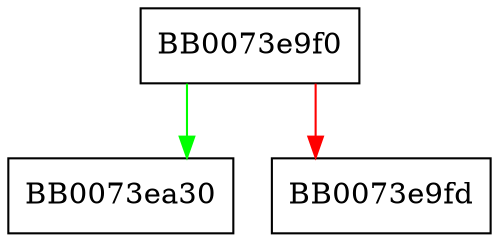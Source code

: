 digraph pkey_dh_cleanup {
  node [shape="box"];
  graph [splines=ortho];
  BB0073e9f0 -> BB0073ea30 [color="green"];
  BB0073e9f0 -> BB0073e9fd [color="red"];
}